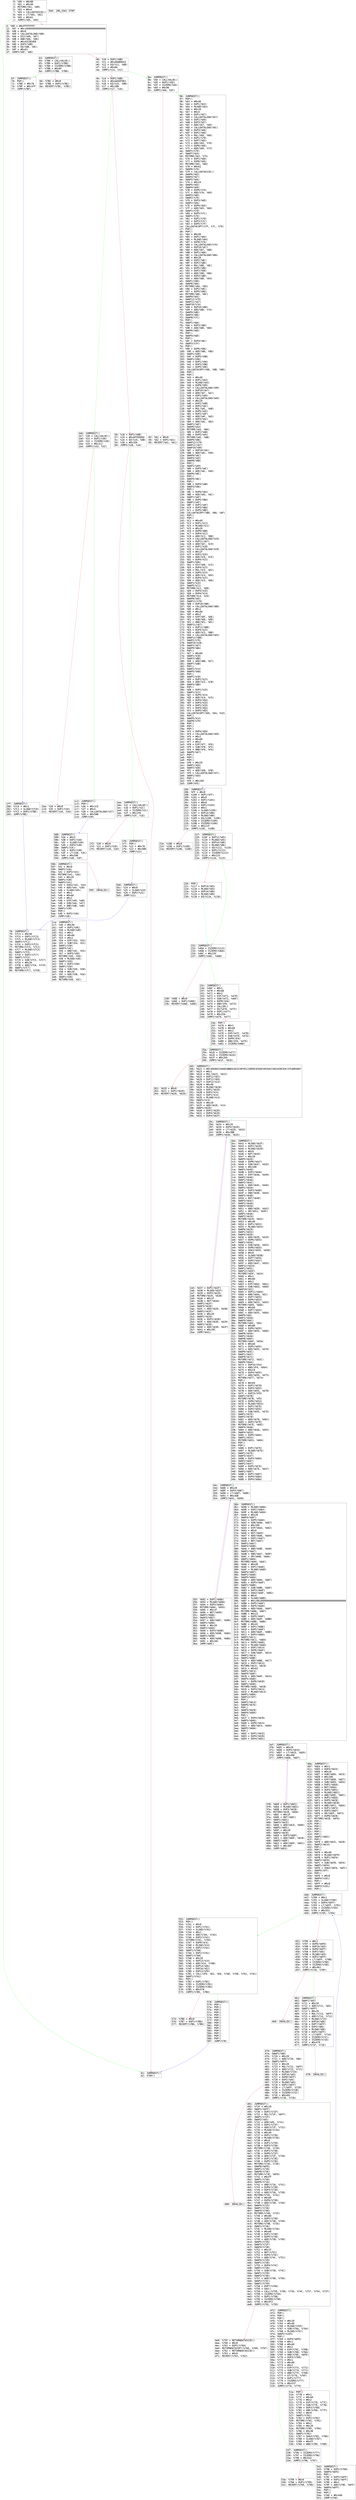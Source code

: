 digraph "graph.cfg.gv" {
	subgraph global {
		node [fontname=Courier fontsize=30.0 rank=same shape=box]
		block_0 [label="0: %00 = #0x80\l2: %01 = #0x40\l4: MSTORE(%01, %00)\l5: %02 = #0x4\l7: %03 = CALLDATASIZE()\l8: %04 = LT(%03, %02)\l9: %05 = #0x61\lc: JUMPI(%05, %04)\l"]
		block_d [label="d: %06 = #0xFFFFFFFF\l12: %07 = #0x100000000000000000000000000000000000000000000000000000000\l30: %08 = #0x0\l32: %09 = CALLDATALOAD(%08)\l33: %0A = DIV(%09, %07)\l34: %0B = AND(%0A, %06)\l35: %0C = #0x42CDE4E8\l3a: %0D = DUP2(%0B)\l3b: %0E = EQ(%0B, %0C)\l3c: %0F = #0x63\l3f: JUMPI(%0F, %0E)\l"]
		block_40 [label="40: %10 = DUP1(%0B)\l41: %11 = #0xA0AB9653\l46: %12 = EQ(%11, %0B)\l47: %13 = #0x8A\l4a: JUMPI(%13, %12)\l"]
		block_4b [label="4b: %14 = DUP1(%0B)\l4c: %15 = #0xAA5DF9E2\l51: %16 = EQ(%15, %0B)\l52: %17 = #0x1B6\l55: JUMPI(%17, %16)\l"]
		block_56 [label="56: %18 = DUP1(%0B)\l57: %19 = #0xAFFED0E0\l5c: %1A = EQ(%19, %0B)\l5d: %1B = #0x1EA\l60: JUMPI(%1B, %1A)\l"]
		block_61 [label="61: JUMPDEST()\l62: STOP()\l"]
		block_63 [label="63: JUMPDEST()\l64: %7B8 = CALLVALUE()\l65: %7B9 = DUP1(%7B8)\l66: %7BA = ISZERO(%7B8)\l67: %7BB = #0x6F\l6a: JUMPI(%7BB, %7BA)\l"]
		block_6b [label="6b: %7BC = #0x0\l6d: %7BD = DUP1(%7BC)\l6e: REVERT(%7BC, %7BC)\l"]
		block_6f [label="6f: JUMPDEST()\l70: POP()\l71: %7BE = #0x78\l74: %7BF = #0x1FF\l77: JUMP(%7BF)\l"]
		block_78 [label="78: JUMPDEST()\l79: %7C3 = #0x40\l7b: %7C4 = DUP1(%7C3)\l7c: %7C5 = MLOAD(%7C3)\l7d: SWAP2(%7C1)\l7e: %7C6 = DUP3(%7C5)\l7f: MSTORE(%7C5, %7C1)\l80: %7C7 = MLOAD(%7C3)\l81: SWAP1(%7C5)\l82: %7C8 = DUP2(%7C7)\l83: SWAP1(%7C5)\l84: %7C9 = SUB(%7C5, %7C7)\l85: %7CA = #0x20\l87: %7CB = ADD(%7CA, %7C9)\l88: SWAP1(%7C7)\l89: RETURN(%7C7, %7CB)\l"]
		block_8a [label="8a: JUMPDEST()\l8b: %5D = CALLVALUE()\l8c: %5E = DUP1(%5D)\l8d: %5F = ISZERO(%5D)\l8e: %60 = #0x96\l91: JUMPI(%60, %5F)\l"]
		block_92 [label="92: %61 = #0x0\l94: %62 = DUP1(%61)\l95: REVERT(%61, %61)\l"]
		block_96 [label="96: JUMPDEST()\l97: POP()\l98: %63 = #0x40\l9a: %64 = DUP1(%63)\l9b: %65 = MLOAD(%63)\l9c: %66 = #0x20\l9e: %67 = #0x4\la0: %68 = DUP1(%67)\la1: %69 = CALLDATALOAD(%67)\la2: %6A = DUP1(%69)\la3: %6B = DUP3(%67)\la4: %6C = ADD(%67, %69)\la5: %6D = CALLDATALOAD(%6C)\la6: %6E = DUP4(%66)\la7: %6F = DUP2(%6D)\la8: %70 = MUL(%6D, %66)\la9: %71 = DUP1(%70)\laa: %72 = DUP7(%65)\lab: %73 = ADD(%65, %70)\lac: %74 = DUP6(%66)\lad: %75 = ADD(%66, %73)\lae: SWAP1(%70)\laf: SWAP7(%63)\lb0: MSTORE(%63, %75)\lb1: %76 = DUP1(%6D)\lb2: %77 = DUP6(%65)\lb3: MSTORE(%65, %6D)\lb4: %78 = #0x61\lb7: SWAP6(%70)\lb8: %79 = CALLDATASIZE()\lb9: SWAP6(%65)\lba: SWAP4(%67)\lbb: SWAP5(%66)\lbc: %7A = #0x24\lbe: SWAP5(%65)\lbf: SWAP4(%69)\lc0: %7B = DUP6(%7A)\lc1: %7C = ADD(%7A, %69)\lc2: SWAP3(%6D)\lc3: SWAP2(%70)\lc4: %7D = DUP3(%6D)\lc5: SWAP2(%66)\lc6: %7E = DUP6(%65)\lc7: %7F = ADD(%65, %66)\lc8: SWAP1(%70)\lc9: %80 = DUP5(%7C)\lca: SWAP1(%70)\lcb: %81 = DUP1(%70)\lcc: %82 = DUP3(%7C)\lcd: %83 = DUP5(%7F)\lce: CALLDATACOPY(%7F, %7C, %70)\lcf: POP()\ld0: POP()\ld1: %84 = #0x40\ld3: %85 = DUP1(%84)\ld4: %86 = MLOAD(%84)\ld5: %87 = DUP8(%7A)\ld6: %88 = CALLDATALOAD(%7A)\ld7: %89 = DUP10(%67)\ld8: %8A = ADD(%67, %88)\ld9: %8B = DUP1(%8A)\lda: %8C = CALLDATALOAD(%8A)\ldb: %8D = #0x20\ldd: %8E = DUP2(%8C)\lde: %8F = DUP2(%8D)\ldf: %90 = MUL(%8D, %8C)\le0: %91 = DUP5(%86)\le1: %92 = DUP2(%90)\le2: %93 = ADD(%90, %86)\le3: %94 = DUP3(%8D)\le4: %95 = ADD(%8D, %93)\le5: SWAP1(%90)\le6: SWAP6(%84)\le7: MSTORE(%84, %95)\le8: %96 = DUP2(%8C)\le9: %97 = DUP5(%86)\lea: MSTORE(%86, %8C)\leb: SWAP9(%65)\lec: SWAP12(%79)\led: SWAP11(%67)\lee: SWAP10(%7A)\lef: %98 = DUP10(%8D)\lf0: %99 = ADD(%8D, %7A)\lf1: SWAP9(%8D)\lf2: SWAP3(%86)\lf3: SWAP8(%7C)\lf4: POP()\lf5: SWAP1(%8A)\lf6: %9A = DUP3(%8D)\lf7: %9B = ADD(%8D, %8A)\lf8: SWAP6(%6D)\lf9: POP()\lfa: SWAP4(%6D)\lfb: POP()\lfc: %9C = DUP4(%8C)\lfd: SWAP3(%7F)\lfe: POP()\lff: %9D = DUP6(%86)\l100: %9E = ADD(%86, %8D)\l101: SWAP1(%90)\l102: %9F = DUP5(%9B)\l103: SWAP1(%90)\l104: %A0 = DUP1(%90)\l105: %A1 = DUP3(%9B)\l106: %A2 = DUP5(%9E)\l107: CALLDATACOPY(%9E, %9B, %90)\l108: POP()\l109: POP()\l10a: %A3 = #0x40\l10c: %A4 = DUP1(%A3)\l10d: %A5 = MLOAD(%A3)\l10e: %A6 = DUP8(%99)\l10f: %A7 = CALLDATALOAD(%99)\l110: %A8 = DUP10(%67)\l111: %A9 = ADD(%67, %A7)\l112: %AA = DUP1(%A9)\l113: %AB = CALLDATALOAD(%A9)\l114: %AC = #0x20\l116: %AD = DUP2(%AB)\l117: %AE = DUP2(%AC)\l118: %AF = MUL(%AC, %AB)\l119: %B0 = DUP5(%A5)\l11a: %B1 = DUP2(%AF)\l11b: %B2 = ADD(%AF, %A5)\l11c: %B3 = DUP3(%AC)\l11d: %B4 = ADD(%AC, %B2)\l11e: SWAP1(%AF)\l11f: SWAP6(%A3)\l120: MSTORE(%A3, %B4)\l121: %B5 = DUP2(%AB)\l122: %B6 = DUP5(%A5)\l123: MSTORE(%A5, %AB)\l124: SWAP9(%86)\l125: SWAP12(%79)\l126: SWAP11(%67)\l127: SWAP10(%99)\l128: %B7 = DUP10(%AC)\l129: %B8 = ADD(%AC, %99)\l12a: SWAP9(%AC)\l12b: SWAP3(%A5)\l12c: SWAP8(%9B)\l12d: POP()\l12e: SWAP1(%A9)\l12f: %B9 = DUP3(%AC)\l130: %BA = ADD(%AC, %A9)\l131: SWAP6(%8C)\l132: POP()\l133: SWAP4(%8C)\l134: POP()\l135: %BB = DUP4(%AB)\l136: SWAP3(%9E)\l137: POP()\l138: %BC = DUP6(%A5)\l139: %BD = ADD(%A5, %AC)\l13a: SWAP1(%AF)\l13b: %BE = DUP5(%BA)\l13c: SWAP1(%AF)\l13d: %BF = DUP1(%AF)\l13e: %C0 = DUP3(%BA)\l13f: %C1 = DUP5(%BD)\l140: CALLDATACOPY(%BD, %BA, %AF)\l141: POP()\l142: POP()\l143: %C2 = #0x40\l145: %C3 = DUP1(%C2)\l146: %C4 = MLOAD(%C2)\l147: %C5 = #0x20\l149: %C6 = DUP9(%B8)\l14a: %C7 = DUP4(%C2)\l14b: %C8 = ADD(%C2, %B8)\l14c: %C9 = CALLDATALOAD(%C8)\l14d: %CA = DUP11(%67)\l14e: %CB = ADD(%67, %C9)\l14f: %CC = DUP1(%CB)\l150: %CD = CALLDATALOAD(%CB)\l151: %CE = #0x1F\l153: %CF = DUP2(%CD)\l154: %D0 = ADD(%CD, %CE)\l155: %D1 = DUP4(%C5)\l156: SWAP1(%D0)\l157: %D2 = DIV(%D0, %C5)\l158: %D3 = DUP4(%C5)\l159: %D4 = MUL(%C5, %D2)\l15a: %D5 = DUP5(%C4)\l15b: %D6 = ADD(%C4, %D4)\l15c: %D7 = DUP4(%C5)\l15d: %D8 = ADD(%C5, %D6)\l15e: SWAP1(%CD)\l15f: SWAP5(%C2)\l160: MSTORE(%C2, %D8)\l161: %D9 = DUP4(%CD)\l162: %DA = DUP4(%C4)\l163: MSTORE(%C4, %CD)\l164: SWAP8(%A5)\l165: SWAP11(%79)\l166: %DB = DUP10(%B8)\l167: %DC = CALLDATALOAD(%B8)\l168: %DD = #0x1\l16a: %DE = #0xA0\l16c: %DF = #0x2\l16e: %E0 = EXP(%DF, %DE)\l16f: %E1 = SUB(%E0, %DD)\l170: %E2 = AND(%E1, %DC)\l171: SWAP11(%67)\l172: %E3 = DUP11(%B8)\l173: %E4 = DUP4(%C5)\l174: %E5 = ADD(%C5, %B8)\l175: %E6 = CALLDATALOAD(%E5)\l176: SWAP11(%B8)\l177: SWAP2(%79)\l178: SWAP10(%CB)\l179: SWAP1(%67)\l17a: SWAP9(%BA)\l17b: POP()\l17c: %E7 = #0x60\l17e: SWAP1(%CB)\l17f: SWAP2(%B8)\l180: %E8 = ADD(%B8, %E7)\l181: SWAP7(%AB)\l182: POP()\l183: SWAP2(%C4)\l184: SWAP5(%AB)\l185: POP()\l186: SWAP1(%CB)\l187: %E9 = DUP2(%C5)\l188: %EA = ADD(%C5, %CB)\l189: SWAP3(%BD)\l18a: POP()\l18b: %EB = DUP2(%CD)\l18c: SWAP1(%C5)\l18d: %EC = DUP5(%C4)\l18e: %ED = ADD(%C4, %C5)\l18f: %EE = DUP4(%EA)\l190: %EF = DUP3(%CD)\l191: %F0 = DUP1(%CD)\l192: %F1 = DUP3(%EA)\l193: %F2 = DUP5(%ED)\l194: CALLDATACOPY(%ED, %EA, %CD)\l195: POP()\l196: SWAP5(%C4)\l197: SWAP8(%79)\l198: POP()\l199: POP()\l19a: POP()\l19b: %F3 = DUP4(%E8)\l19c: %F4 = CALLDATALOAD(%E8)\l19d: %F5 = #0x1\l19f: %F6 = #0xA0\l1a1: %F7 = #0x2\l1a3: %F8 = EXP(%F7, %F6)\l1a4: %F9 = SUB(%F8, %F5)\l1a5: %FA = AND(%F9, %F4)\l1a6: SWAP5(%67)\l1a7: POP()\l1a8: POP()\l1a9: POP()\l1aa: %FB = #0x20\l1ac: SWAP1(%EA)\l1ad: SWAP2(%E8)\l1ae: %FC = ADD(%E8, %FB)\l1af: %FD = CALLDATALOAD(%FC)\l1b0: SWAP1(%EA)\l1b1: POP()\l1b2: %FE = #0x205\l1b5: JUMP(%FE)\l"]
		block_1b6 [label="1b6: JUMPDEST()\l1b7: %30 = CALLVALUE()\l1b8: %31 = DUP1(%30)\l1b9: %32 = ISZERO(%30)\l1ba: %33 = #0x1C2\l1bd: JUMPI(%33, %32)\l"]
		block_1be [label="1be: %34 = #0x0\l1c0: %35 = DUP1(%34)\l1c1: REVERT(%34, %34)\l"]
		block_1c2 [label="1c2: JUMPDEST()\l1c3: POP()\l1c4: %36 = #0x1CE\l1c7: %37 = #0x4\l1c9: %38 = CALLDATALOAD(%37)\l1ca: %39 = #0x588\l1cd: JUMP(%39)\l"]
		block_1ce [label="1ce: JUMPDEST()\l1cf: %4E = #0x40\l1d1: %4F = DUP1(%4E)\l1d2: %50 = MLOAD(%4E)\l1d3: %51 = #0x1\l1d5: %52 = #0xA0\l1d7: %53 = #0x2\l1d9: %54 = EXP(%53, %52)\l1da: %55 = SUB(%54, %51)\l1db: SWAP1(%50)\l1dc: SWAP3(%4C)\l1dd: %56 = AND(%4C, %55)\l1de: %57 = DUP3(%50)\l1df: MSTORE(%50, %56)\l1e0: %58 = MLOAD(%4E)\l1e1: SWAP1(%50)\l1e2: %59 = DUP2(%58)\l1e3: SWAP1(%50)\l1e4: %5A = SUB(%50, %58)\l1e5: %5B = #0x20\l1e7: %5C = ADD(%5B, %5A)\l1e8: SWAP1(%58)\l1e9: RETURN(%58, %5C)\l"]
		block_1ea [label="1ea: JUMPDEST()\l1eb: %1C = CALLVALUE()\l1ec: %1D = DUP1(%1C)\l1ed: %1E = ISZERO(%1C)\l1ee: %1F = #0x1F6\l1f1: JUMPI(%1F, %1E)\l"]
		block_1f2 [label="1f2: %20 = #0x0\l1f4: %21 = DUP1(%20)\l1f5: REVERT(%20, %20)\l"]
		block_1f6 [label="1f6: JUMPDEST()\l1f7: POP()\l1f8: %22 = #0x78\l1fb: %23 = #0x5B0\l1fe: JUMP(%23)\l"]
		block_1ff [label="1ff: JUMPDEST()\l200: %7C0 = #0x1\l202: %7C1 = SLOAD(%7C0)\l203: %7C2 = DUP2(%7BE)\l204: JUMP(%7BE)\l"]
		block_205 [label="205: JUMPDEST()\l206: %FF = #0x0\l208: %100 = DUP1(%FF)\l209: %101 = #0x0\l20b: %102 = DUP1(%101)\l20c: %103 = #0x0\l20e: %104 = DUP1(%103)\l20f: %105 = #0x1\l211: %106 = SLOAD(%105)\l212: %107 = DUP14(%86)\l213: %108 = MLOAD(%86)\l214: %109 = EQ(%108, %106)\l215: %10A = ISZERO(%109)\l216: %10B = ISZERO(%10A)\l217: %10C = #0x21F\l21a: JUMPI(%10C, %10B)\l"]
		block_21b [label="21b: %10D = #0x0\l21d: %10E = DUP1(%10D)\l21e: REVERT(%10D, %10D)\l"]
		block_21f [label="21f: JUMPDEST()\l220: %10F = DUP12(%A5)\l221: %110 = MLOAD(%A5)\l222: %111 = DUP14(%86)\l223: %112 = MLOAD(%86)\l224: %113 = EQ(%112, %110)\l225: %114 = DUP1(%113)\l226: %115 = ISZERO(%113)\l227: %116 = #0x231\l22a: JUMPI(%116, %115)\l"]
		block_22b [label="22b: POP()\l22c: %117 = DUP14(%65)\l22d: %118 = MLOAD(%65)\l22e: %119 = DUP14(%86)\l22f: %11A = MLOAD(%86)\l230: %11B = EQ(%11A, %118)\l"]
		block_231 [label="231: JUMPDEST()\l232: %46A = ISZERO(%113)\l233: %46B = ISZERO(%46A)\l234: %46C = #0x23C\l237: JUMPI(%46C, %46B)\l"]
		block_238 [label="238: %46D = #0x0\l23a: %46E = DUP1(%46D)\l23b: REVERT(%46D, %46D)\l"]
		block_23c [label="23c: JUMPDEST()\l23d: %46F = #0x1\l23f: %470 = #0xA0\l241: %471 = #0x2\l243: %472 = EXP(%471, %470)\l244: %473 = SUB(%472, %46F)\l245: %474 = DUP9(%FA)\l246: %475 = AND(%FA, %473)\l247: %476 = CALLER()\l248: %477 = EQ(%476, %475)\l249: %478 = DUP1(%477)\l24a: %479 = #0x25A\l24d: JUMPI(%479, %477)\l"]
		block_24e [label="24e: POP()\l24f: %47A = #0x1\l251: %47B = #0xA0\l253: %47C = #0x2\l255: %47D = EXP(%47C, %47B)\l256: %47E = SUB(%47D, %47A)\l257: %47F = DUP9(%FA)\l258: %480 = AND(%FA, %47E)\l259: %481 = ISZERO(%480)\l"]
		block_25a [label="25a: JUMPDEST()\l25b: %61D = ISZERO(%477)\l25c: %61E = ISZERO(%61D)\l25d: %61F = #0x265\l260: JUMPI(%61F, %61E)\l"]
		block_261 [label="261: %620 = #0x0\l263: %621 = DUP1(%620)\l264: REVERT(%620, %620)\l"]
		block_265 [label="265: JUMPDEST()\l266: %622 = #0x3EE892349AE4BBE61DCE18F95115B5DC02DAF49204CC602458CD4C1F540D56D7\l287: %623 = #0x1\l289: %624 = MUL(%623, %622)\l28a: %625 = DUP12(%E2)\l28b: %626 = DUP12(%E6)\l28c: %627 = DUP12(%C4)\l28d: %628 = #0x40\l28f: %629 = MLOAD(%628)\l290: %62A = DUP1(%629)\l291: %62B = DUP3(%C4)\l292: %62C = DUP1(%C4)\l293: %62D = MLOAD(%C4)\l294: SWAP1(%C4)\l295: %62E = #0x20\l297: %62F = ADD(%62E, %C4)\l298: SWAP1(%62D)\l299: %630 = DUP1(%62D)\l29a: %631 = DUP4(%629)\l29b: %632 = DUP4(%62F)\l"]
		block_29c [label="29c: JUMPDEST()\l29d: %633 = #0x20\l29f: %634 = DUP4(%62D)\l2a0: %635 = LT(%62D, %633)\l2a1: %636 = #0x2BB\l2a4: JUMPI(%636, %635)\l"]
		block_2a5 [label="2a5: %637 = DUP1(%62F)\l2a6: %638 = MLOAD(%62F)\l2a7: %639 = DUP3(%629)\l2a8: MSTORE(%629, %638)\l2a9: %63A = #0x1F\l2ab: %63B = NOT(%63A)\l2ac: SWAP1(%62F)\l2ad: SWAP3(%62D)\l2ae: %63C = ADD(%62D, %63B)\l2af: SWAP2(%62F)\l2b0: %63D = #0x20\l2b2: SWAP2(%629)\l2b3: %63E = DUP3(%63D)\l2b4: %63F = ADD(%63D, %629)\l2b5: SWAP2(%63D)\l2b6: %640 = ADD(%63D, %62F)\l2b7: %641 = #0x29C\l2ba: JUMP(%641)\l"]
		block_2bb [label="2bb: JUMPDEST()\l2bc: %642 = MLOAD(%62F)\l2bd: %643 = DUP2(%629)\l2be: %644 = MLOAD(%629)\l2bf: %645 = #0x0\l2c1: %646 = NOT(%645)\l2c2: %647 = #0x20\l2c4: SWAP5(%62D)\l2c5: %648 = DUP6(%647)\l2c6: %649 = SUB(%647, %62D)\l2c7: %64A = #0x100\l2ca: SWAP1(%649)\l2cb: %64B = DUP2(%64A)\l2cc: %64C = EXP(%64A, %649)\l2cd: SWAP2(%646)\l2ce: SWAP1(%64A)\l2cf: SWAP2(%64C)\l2d0: %64D = ADD(%64C, %646)\l2d1: SWAP2(%644)\l2d2: %64E = DUP3(%64D)\l2d3: %64F = AND(%64D, %644)\l2d4: SWAP2(%64D)\l2d5: %650 = NOT(%64D)\l2d6: SWAP3(%642)\l2d7: SWAP1(%64A)\l2d8: SWAP3(%650)\l2d9: %651 = AND(%650, %642)\l2da: %652 = OR(%651, %64F)\l2db: SWAP1(%64A)\l2dc: SWAP2(%629)\l2dd: MSTORE(%629, %652)\l2de: %653 = #0x40\l2e0: %654 = DUP1(%653)\l2e1: %655 = MLOAD(%653)\l2e2: SWAP6(%629)\l2e3: SWAP1(%653)\l2e4: SWAP4(%62D)\l2e5: %656 = ADD(%62D, %629)\l2e6: %657 = DUP6(%655)\l2e7: SWAP1(%656)\l2e8: %658 = SUB(%656, %655)\l2e9: %659 = DUP6(%655)\l2ea: %65A = SHA3(%655, %658)\l2eb: %65B = #0x0\l2ed: %65C = SLOAD(%65B)\l2ee: %65D = DUP7(%655)\l2ef: %65E = DUP5(%647)\l2f0: %65F = ADD(%647, %655)\l2f1: SWAP12(%624)\l2f2: SWAP1(%65C)\l2f3: SWAP12(%65F)\l2f4: MSTORE(%65F, %624)\l2f5: %660 = #0x1\l2f7: %661 = #0xA0\l2f9: %662 = #0x2\l2fb: %663 = EXP(%662, %661)\l2fc: %664 = SUB(%663, %660)\l2fd: SWAP10(%E2)\l2fe: %665 = DUP11(%664)\l2ff: %666 = AND(%664, %E2)\l300: %667 = DUP7(%655)\l301: %668 = DUP6(%653)\l302: %669 = ADD(%653, %655)\l303: MSTORE(%669, %666)\l304: %66A = #0x60\l306: %66B = DUP7(%655)\l307: %66C = ADD(%655, %66A)\l308: SWAP9(%E6)\l309: SWAP1(%65A)\l30a: SWAP9(%66C)\l30b: MSTORE(%66C, %E6)\l30c: %66D = #0x80\l30e: %66E = DUP6(%655)\l30f: %66F = ADD(%655, %66D)\l310: SWAP8(%65A)\l311: SWAP1(%64A)\l312: SWAP8(%66F)\l313: MSTORE(%66F, %65A)\l314: %670 = #0xA0\l316: %671 = DUP5(%655)\l317: %672 = ADD(%655, %670)\l318: SWAP9(%65C)\l319: SWAP1(%647)\l31a: SWAP9(%672)\l31b: MSTORE(%672, %65C)\l31c: SWAP6(%664)\l31d: %673 = DUP16(%FA)\l31e: %674 = AND(%FA, %664)\l31f: %675 = #0xC0\l321: %676 = DUP4(%655)\l322: %677 = ADD(%655, %675)\l323: MSTORE(%677, %674)\l324: POP()\l325: %678 = #0xE0\l327: %679 = DUP1(%678)\l328: %67A = DUP3(%655)\l329: %67B = ADD(%655, %678)\l32a: %67C = DUP15(%FD)\l32b: SWAP1(%67B)\l32c: MSTORE(%67B, %FD)\l32d: %67D = DUP6(%653)\l32e: %67E = MLOAD(%653)\l32f: %67F = DUP1(%67E)\l330: %680 = DUP4(%655)\l331: %681 = SUB(%655, %67E)\l332: SWAP1(%67E)\l333: SWAP2(%678)\l334: %682 = ADD(%678, %681)\l335: %683 = DUP2(%67E)\l336: MSTORE(%67E, %682)\l337: SWAP4(%64A)\l338: %684 = ADD(%64A, %655)\l339: SWAP4(%653)\l33a: %685 = DUP5(%684)\l33b: SWAP1(%653)\l33c: MSTORE(%653, %684)\l33d: POP()\l33e: POP()\l33f: %686 = DUP1(%67E)\l340: %687 = MLOAD(%67E)\l341: SWAP1(%67E)\l342: SWAP3(%647)\l343: %688 = DUP3(%684)\l344: SWAP2(%687)\l345: SWAP1(%647)\l346: %689 = DUP5(%67E)\l347: %68A = ADD(%67E, %647)\l348: SWAP1(%687)\l349: %68B = DUP1(%687)\l34a: %68C = DUP4(%684)\l34b: %68D = DUP4(%68A)\l"]
		block_34c [label="34c: JUMPDEST()\l34d: %68E = #0x20\l34f: %68F = DUP4(%687)\l350: %690 = LT(%687, %68E)\l351: %691 = #0x36B\l354: JUMPI(%691, %690)\l"]
		block_355 [label="355: %692 = DUP1(%68A)\l356: %693 = MLOAD(%68A)\l357: %694 = DUP3(%684)\l358: MSTORE(%684, %693)\l359: %695 = #0x1F\l35b: %696 = NOT(%695)\l35c: SWAP1(%68A)\l35d: SWAP3(%687)\l35e: %697 = ADD(%687, %696)\l35f: SWAP2(%68A)\l360: %698 = #0x20\l362: SWAP2(%684)\l363: %699 = DUP3(%698)\l364: %69A = ADD(%698, %684)\l365: SWAP2(%698)\l366: %69B = ADD(%698, %68A)\l367: %69C = #0x34C\l36a: JUMP(%69C)\l"]
		block_36b [label="36b: JUMPDEST()\l36c: %69D = MLOAD(%68A)\l36d: %69E = DUP2(%684)\l36e: %69F = MLOAD(%684)\l36f: %6A0 = #0x20\l371: SWAP4(%687)\l372: %6A1 = DUP5(%6A0)\l373: %6A2 = SUB(%6A0, %687)\l374: %6A3 = #0x100\l377: %6A4 = EXP(%6A3, %6A2)\l378: %6A5 = #0x0\l37a: %6A6 = NOT(%6A5)\l37b: %6A7 = ADD(%6A6, %6A4)\l37c: %6A8 = DUP1(%6A7)\l37d: %6A9 = NOT(%6A7)\l37e: SWAP1(%6A7)\l37f: SWAP3(%69D)\l380: %6AA = AND(%69D, %6A9)\l381: SWAP2(%6A7)\l382: %6AB = AND(%6A7, %69F)\l383: %6AC = OR(%6AB, %6AA)\l384: SWAP1(%684)\l385: MSTORE(%684, %6AC)\l386: %6AD = #0x40\l388: %6AE = DUP1(%6AD)\l389: %6AF = MLOAD(%6AD)\l38a: SWAP3(%687)\l38b: SWAP1(%6AD)\l38c: SWAP5(%684)\l38d: %6B0 = ADD(%684, %687)\l38e: %6B1 = DUP3(%6AF)\l38f: SWAP1(%6B0)\l390: %6B2 = SUB(%6B0, %6AF)\l391: %6B3 = DUP3(%6AF)\l392: %6B4 = SHA3(%6AF, %6B2)\l393: %6B5 = #0x4\l395: %6B6 = SLOAD(%6B5)\l396: %6B7 = #0x1901000000000000000000000000000000000000000000000000000000000000\l3b7: %6B8 = DUP5(%6AF)\l3b8: %6B9 = DUP5(%6A0)\l3b9: %6BA = ADD(%6A0, %6AF)\l3ba: MSTORE(%6BA, %6B7)\l3bb: %6BB = #0x22\l3bd: %6BC = DUP5(%6AF)\l3be: %6BD = ADD(%6AF, %6BB)\l3bf: MSTORE(%6BD, %6B6)\l3c0: %6BE = #0x42\l3c2: %6BF = DUP1(%6BE)\l3c3: %6C0 = DUP5(%6AF)\l3c4: %6C1 = ADD(%6AF, %6BE)\l3c5: %6C2 = DUP3(%6B4)\l3c6: SWAP1(%6C1)\l3c7: MSTORE(%6C1, %6B4)\l3c8: %6C3 = DUP6(%6AD)\l3c9: %6C4 = MLOAD(%6AD)\l3ca: %6C5 = DUP1(%6C4)\l3cb: %6C6 = DUP6(%6AF)\l3cc: %6C7 = SUB(%6AF, %6C4)\l3cd: SWAP1(%6C4)\l3ce: SWAP2(%6BE)\l3cf: %6C8 = ADD(%6BE, %6C7)\l3d0: %6C9 = DUP2(%6C4)\l3d1: MSTORE(%6C4, %6C8)\l3d2: %6CA = #0x62\l3d4: SWAP1(%6C4)\l3d5: SWAP4(%6AF)\l3d6: %6CB = ADD(%6AF, %6CA)\l3d7: SWAP5(%6AD)\l3d8: %6CC = DUP6(%6CB)\l3d9: SWAP1(%6AD)\l3da: MSTORE(%6AD, %6CB)\l3db: %6CD = DUP3(%6C4)\l3dc: %6CE = MLOAD(%6C4)\l3dd: SWAP1(%6B4)\l3de: SWAP13(%FF)\l3df: POP()\l3e0: SWAP2(%6C4)\l3e1: SWAP6(%67E)\l3e2: POP()\l3e3: SWAP3(%6CB)\l3e4: SWAP4(%684)\l3e5: POP()\l3e6: %6CF = DUP4(%6CB)\l3e7: SWAP3(%6A0)\l3e8: %6D0 = DUP6(%6C4)\l3e9: %6D1 = ADD(%6C4, %6A0)\l3ea: SWAP2(%68A)\l3eb: POP()\l3ec: %6D2 = DUP1(%6CE)\l3ed: %6D3 = DUP4(%6CB)\l3ee: %6D4 = DUP4(%6D1)\l"]
		block_3ef [label="3ef: JUMPDEST()\l3f0: %6D5 = #0x20\l3f2: %6D6 = DUP4(%6CE)\l3f3: %6D7 = LT(%6CE, %6D5)\l3f4: %6D8 = #0x40E\l3f7: JUMPI(%6D8, %6D7)\l"]
		block_3f8 [label="3f8: %6D9 = DUP1(%6D1)\l3f9: %6DA = MLOAD(%6D1)\l3fa: %6DB = DUP3(%6CB)\l3fb: MSTORE(%6CB, %6DA)\l3fc: %6DC = #0x1F\l3fe: %6DD = NOT(%6DC)\l3ff: SWAP1(%6D1)\l400: SWAP3(%6CE)\l401: %6DE = ADD(%6CE, %6DD)\l402: SWAP2(%6D1)\l403: %6DF = #0x20\l405: SWAP2(%6CB)\l406: %6E0 = DUP3(%6DF)\l407: %6E1 = ADD(%6DF, %6CB)\l408: SWAP2(%6DF)\l409: %6E2 = ADD(%6DF, %6D1)\l40a: %6E3 = #0x3EF\l40d: JUMP(%6E3)\l"]
		block_40e [label="40e: JUMPDEST()\l40f: %6E4 = #0x1\l411: %6E5 = DUP4(%6CE)\l412: %6E6 = #0x20\l414: %6E7 = SUB(%6E6, %6CE)\l415: %6E8 = #0x100\l418: %6E9 = EXP(%6E8, %6E7)\l419: %6EA = SUB(%6E9, %6E4)\l41a: %6EB = DUP1(%6EA)\l41b: %6EC = NOT(%6EA)\l41c: %6ED = DUP3(%6D1)\l41d: %6EE = MLOAD(%6D1)\l41e: %6EF = AND(%6EE, %6EC)\l41f: %6F0 = DUP2(%6EA)\l420: %6F1 = DUP5(%6CB)\l421: %6F2 = MLOAD(%6CB)\l422: %6F3 = AND(%6F2, %6EA)\l423: %6F4 = DUP1(%6F3)\l424: %6F5 = DUP3(%6EF)\l425: %6F6 = OR(%6EF, %6F3)\l426: %6F7 = DUP6(%6CB)\l427: MSTORE(%6CB, %6F6)\l428: POP()\l429: POP()\l42a: POP()\l42b: POP()\l42c: POP()\l42d: POP()\l42e: SWAP1(%6D1)\l42f: POP()\l430: %6F8 = ADD(%6CE, %6CB)\l431: SWAP2(%6C4)\l432: POP()\l433: POP()\l434: %6F9 = #0x40\l436: %6FA = MLOAD(%6F9)\l437: %6FB = DUP1(%6FA)\l438: SWAP2(%6F8)\l439: %6FC = SUB(%6F8, %6FA)\l43a: SWAP1(%6FA)\l43b: %6FD = SHA3(%6FA, %6FC)\l43c: SWAP5(%FF)\l43d: POP()\l43e: %6FE = #0x0\l440: SWAP4(%101)\l441: POP()\l442: %6FF = #0x0\l444: SWAP3(%101)\l445: POP()\l"]
		block_446 [label="446: JUMPDEST()\l447: %700 = #0x1\l449: %701 = SLOAD(%700)\l44a: %702 = DUP4(%6FF)\l44b: %703 = LT(%6FF, %701)\l44c: %704 = ISZERO(%703)\l44d: %705 = #0x552\l450: JUMPI(%705, %704)\l"]
		block_451 [label="451: %706 = #0x1\l453: %707 = DUP6(%6FD)\l454: %708 = DUP16(%65)\l455: %709 = DUP6(%6FF)\l456: %70A = DUP2(%65)\l457: %70B = MLOAD(%65)\l458: %70C = DUP2(%6FF)\l459: %70D = LT(%6FF, %70B)\l45a: %70E = ISZERO(%70D)\l45b: %70F = ISZERO(%70E)\l45c: %710 = #0x461\l45f: JUMPI(%710, %70F)\l"]
		block_460 [label="460: INVALID()\l"]
		block_461 [label="461: JUMPDEST()\l462: SWAP1(%65)\l463: %711 = #0x20\l465: %712 = ADD(%711, %65)\l466: SWAP1(%6FF)\l467: %713 = #0x20\l469: %714 = MUL(%713, %6FF)\l46a: %715 = ADD(%714, %712)\l46b: %716 = MLOAD(%715)\l46c: %717 = DUP16(%86)\l46d: %718 = DUP7(%6FF)\l46e: %719 = DUP2(%86)\l46f: %71A = MLOAD(%86)\l470: %71B = DUP2(%6FF)\l471: %71C = LT(%6FF, %71A)\l472: %71D = ISZERO(%71C)\l473: %71E = ISZERO(%71D)\l474: %71F = #0x479\l477: JUMPI(%71F, %71E)\l"]
		block_478 [label="478: INVALID()\l"]
		block_479 [label="479: JUMPDEST()\l47a: SWAP1(%86)\l47b: %720 = #0x20\l47d: %721 = ADD(%720, %86)\l47e: SWAP1(%6FF)\l47f: %722 = #0x20\l481: %723 = MUL(%722, %6FF)\l482: %724 = ADD(%723, %721)\l483: %725 = MLOAD(%724)\l484: %726 = DUP16(%A5)\l485: %727 = DUP8(%6FF)\l486: %728 = DUP2(%A5)\l487: %729 = MLOAD(%A5)\l488: %72A = DUP2(%6FF)\l489: %72B = LT(%6FF, %729)\l48a: %72C = ISZERO(%72B)\l48b: %72D = ISZERO(%72C)\l48c: %72E = #0x491\l48f: JUMPI(%72E, %72D)\l"]
		block_490 [label="490: INVALID()\l"]
		block_491 [label="491: JUMPDEST()\l492: %72F = #0x20\l494: SWAP1(%6FF)\l495: %730 = DUP2(%72F)\l496: %731 = MUL(%72F, %6FF)\l497: SWAP1(%72F)\l498: SWAP2(%A5)\l499: %732 = ADD(%A5, %731)\l49a: %733 = DUP2(%72F)\l49b: %734 = ADD(%72F, %732)\l49c: %735 = MLOAD(%734)\l49d: %736 = #0x40\l49f: %737 = DUP1(%736)\l4a0: %738 = MLOAD(%736)\l4a1: %739 = #0x0\l4a3: %73A = DUP1(%739)\l4a4: %73B = DUP3(%738)\l4a5: MSTORE(%738, %739)\l4a6: %73C = DUP2(%738)\l4a7: %73D = DUP6(%72F)\l4a8: %73E = ADD(%72F, %738)\l4a9: %73F = DUP1(%73E)\l4aa: %740 = DUP5(%736)\l4ab: MSTORE(%736, %73E)\l4ac: SWAP8(%6FD)\l4ad: SWAP1(%739)\l4ae: SWAP8(%73E)\l4af: MSTORE(%73E, %6FD)\l4b0: %741 = #0xFF\l4b2: SWAP1(%738)\l4b3: SWAP6(%716)\l4b4: %742 = AND(%716, %741)\l4b5: %743 = DUP6(%738)\l4b6: %744 = DUP3(%736)\l4b7: %745 = ADD(%736, %738)\l4b8: MSTORE(%745, %742)\l4b9: %746 = #0x60\l4bb: %747 = DUP6(%738)\l4bc: %748 = ADD(%738, %746)\l4bd: SWAP4(%725)\l4be: SWAP1(%736)\l4bf: SWAP4(%748)\l4c0: MSTORE(%748, %725)\l4c1: %749 = #0x80\l4c3: %74A = DUP5(%738)\l4c4: %74B = ADD(%738, %749)\l4c5: MSTORE(%74B, %735)\l4c6: SWAP1(%736)\l4c7: %74C = MLOAD(%736)\l4c8: %74D = #0xA0\l4ca: %74E = DUP1(%74D)\l4cb: %74F = DUP5(%738)\l4cc: %750 = ADD(%738, %74D)\l4cd: SWAP5(%739)\l4ce: SWAP3(%72F)\l4cf: SWAP4(%738)\l4d0: %751 = #0x1F\l4d2: %752 = NOT(%751)\l4d3: %753 = DUP4(%74C)\l4d4: %754 = ADD(%74C, %752)\l4d5: SWAP4(%739)\l4d6: SWAP1(%738)\l4d7: %755 = DUP4(%74C)\l4d8: SWAP1(%738)\l4d9: %756 = SUB(%738, %74C)\l4da: SWAP1(%739)\l4db: SWAP2(%74D)\l4dc: %757 = ADD(%74D, %756)\l4dd: SWAP2(%74C)\l4de: SWAP1(%739)\l4df: %758 = DUP7(%706)\l4e0: %759 = GAS()\l4e1: %75A = CALL(%759, %706, %739, %74C, %757, %754, %72F)\l4e2: %75B = ISZERO(%75A)\l4e3: %75C = DUP1(%75B)\l4e4: %75D = ISZERO(%75B)\l4e5: %75E = #0x4F2\l4e8: JUMPI(%75E, %75D)\l"]
		block_4e9 [label="4e9: %75F = RETURNDATASIZE()\l4ea: %760 = #0x0\l4ec: %761 = DUP1(%760)\l4ed: RETURNDATACOPY(%760, %760, %75F)\l4ee: %762 = RETURNDATASIZE()\l4ef: %763 = #0x0\l4f1: REVERT(%763, %762)\l"]
		block_4f2 [label="4f2: JUMPDEST()\l4f3: POP()\l4f4: POP()\l4f5: POP()\l4f6: %764 = #0x20\l4f8: %765 = #0x40\l4fa: %766 = MLOAD(%765)\l4fb: %767 = SUB(%766, %764)\l4fc: %768 = MLOAD(%767)\l4fd: SWAP2(%103)\l4fe: POP()\l4ff: %769 = DUP4(%6FE)\l500: %76A = #0x1\l502: %76B = #0xA0\l504: %76C = #0x2\l506: %76D = EXP(%76C, %76B)\l507: %76E = SUB(%76D, %76A)\l508: %76F = AND(%76E, %6FE)\l509: %770 = DUP3(%768)\l50a: %771 = #0x1\l50c: %772 = #0xA0\l50e: %773 = #0x2\l510: %774 = EXP(%773, %772)\l511: %775 = SUB(%774, %771)\l512: %776 = AND(%775, %768)\l513: %777 = GT(%776, %76F)\l514: %778 = DUP1(%777)\l515: %779 = ISZERO(%777)\l516: %77A = #0x537\l519: JUMPI(%77A, %779)\l"]
		block_51a [label="51a: POP()\l51b: %77B = #0x1\l51d: %77C = #0xA0\l51f: %77D = #0x2\l521: %77E = EXP(%77D, %77C)\l522: %77F = SUB(%77E, %77B)\l523: %780 = DUP3(%768)\l524: %781 = AND(%768, %77F)\l525: %782 = #0x0\l527: SWAP1(%781)\l528: %783 = DUP2(%782)\l529: MSTORE(%782, %781)\l52a: %784 = #0x2\l52c: %785 = #0x20\l52e: MSTORE(%785, %784)\l52f: %786 = #0x40\l531: SWAP1(%782)\l532: %787 = SHA3(%782, %786)\l533: %788 = SLOAD(%787)\l534: %789 = #0xFF\l536: %78A = AND(%789, %788)\l"]
		block_537 [label="537: JUMPDEST()\l538: %796 = ISZERO(%777)\l539: %797 = ISZERO(%796)\l53a: %798 = #0x542\l53d: JUMPI(%798, %797)\l"]
		block_53e [label="53e: %799 = #0x0\l540: %79A = DUP1(%799)\l541: REVERT(%799, %799)\l"]
		block_542 [label="542: JUMPDEST()\l543: %79B = DUP2(%768)\l544: SWAP4(%6FE)\l545: POP()\l546: %79C = DUP3(%6FF)\l547: %79D = DUP1(%6FF)\l548: %79E = #0x1\l54a: %79F = ADD(%79E, %6FF)\l54b: SWAP4(%6FF)\l54c: POP()\l54d: POP()\l54e: %7A0 = #0x446\l551: JUMP(%7A0)\l"]
		block_552 [label="552: JUMPDEST()\l553: POP()\l554: %7A1 = #0x0\l556: %7A2 = DUP1(%7A1)\l557: %7A3 = SLOAD(%7A1)\l558: %7A4 = #0x1\l55a: %7A5 = ADD(%7A4, %7A3)\l55b: %7A6 = DUP2(%7A1)\l55c: SSTORE(%7A1, %7A5)\l55d: %7A7 = DUP9(%C4)\l55e: %7A8 = MLOAD(%C4)\l55f: %7A9 = DUP2(%7A1)\l560: SWAP1(%7A8)\l561: %7AA = DUP2(%7A1)\l562: SWAP1(%7A8)\l563: %7AB = #0x20\l565: %7AC = DUP13(%C4)\l566: %7AD = ADD(%C4, %7AB)\l567: %7AE = DUP14(%E6)\l568: %7AF = DUP16(%E2)\l569: %7B0 = DUP13(%FD)\l56a: %7B1 = CALL(%FD, %E2, %E6, %7AD, %7A8, %7A1, %7A1)\l56b: SWAP1(%7A1)\l56c: POP()\l56d: %7B2 = DUP1(%7B1)\l56e: %7B3 = ISZERO(%7B1)\l56f: %7B4 = ISZERO(%7B3)\l570: %7B5 = #0x578\l573: JUMPI(%7B5, %7B4)\l"]
		block_574 [label="574: %7B6 = #0x0\l576: %7B7 = DUP1(%7B6)\l577: REVERT(%7B6, %7B6)\l"]
		block_578 [label="578: JUMPDEST()\l579: POP()\l57a: POP()\l57b: POP()\l57c: POP()\l57d: POP()\l57e: POP()\l57f: POP()\l580: POP()\l581: POP()\l582: POP()\l583: POP()\l584: POP()\l585: POP()\l586: POP()\l587: JUMP(%78)\l"]
		block_588 [label="588: JUMPDEST()\l589: %3A = #0x3\l58b: %3B = DUP1(%3A)\l58c: %3C = SLOAD(%3A)\l58d: %3D = DUP3(%38)\l58e: SWAP1(%3C)\l58f: %3E = DUP2(%38)\l590: %3F = LT(%38, %3C)\l591: %40 = #0x596\l594: JUMPI(%40, %3F)\l"]
		block_595 [label="595: INVALID()\l"]
		block_596 [label="596: JUMPDEST()\l597: %41 = #0x0\l599: SWAP2(%3A)\l59a: %42 = DUP3(%41)\l59b: MSTORE(%41, %3A)\l59c: %43 = #0x20\l59e: SWAP1(%38)\l59f: SWAP2(%41)\l5a0: %44 = SHA3(%41, %43)\l5a1: %45 = ADD(%44, %38)\l5a2: %46 = SLOAD(%45)\l5a3: %47 = #0x1\l5a5: %48 = #0xA0\l5a7: %49 = #0x2\l5a9: %4A = EXP(%49, %48)\l5aa: %4B = SUB(%4A, %47)\l5ab: %4C = AND(%4B, %46)\l5ac: SWAP1(%38)\l5ad: POP()\l5ae: %4D = DUP2(%36)\l5af: JUMP(%36)\l"]
		block_5b0 [label="5b0: JUMPDEST()\l5b1: %24 = #0x0\l5b3: %25 = SLOAD(%24)\l5b4: %26 = DUP2(%22)\l5b5: JUMP(%22)\l"]
		block_5b6 [label="5b6: [NO_SSA] STOP\l"]
	}
	block_588 -> block_595 [color=red]
	block_451 -> block_461 [color=green]
	block_4f2 -> block_537 [color=green]
	block_0 -> block_d [color=red]
	block_4b -> block_1b6 [color=green]
	block_265 -> block_29c [color=cyan]
	block_446 -> block_552 [color=green]
	block_231 -> block_23c [color=green]
	block_446 -> block_451 [color=red]
	block_22b -> block_231 [color=cyan]
	block_479 -> block_491 [color=green]
	block_51a -> block_537 [color=cyan]
	block_24e -> block_25a [color=cyan]
	block_8a -> block_96 [color=green]
	block_1ff -> block_78 [color=blue]
	block_40 -> block_4b [color=red]
	block_491 -> block_4e9 [color=red]
	block_40e -> block_446 [color=cyan]
	block_1b6 -> block_1c2 [color=green]
	block_36b -> block_3ef [color=cyan]
	block_96 -> block_205 [color=blue]
	block_1f6 -> block_5b0 [color=blue]
	block_40 -> block_8a [color=green]
	block_2bb -> block_34c [color=cyan]
	block_29c -> block_2bb [color=green]
	block_596 -> block_1ce [color=blue]
	block_461 -> block_478 [color=red]
	block_25a -> block_265 [color=green]
	block_552 -> block_578 [color=green]
	block_4f2 -> block_51a [color=red]
	block_23c -> block_25a [color=green]
	block_205 -> block_21f [color=green]
	block_0 -> block_61 [color=green]
	block_1ea -> block_1f6 [color=green]
	block_8a -> block_92 [color=red]
	block_3ef -> block_40e [color=green]
	block_d -> block_63 [color=green]
	block_578 -> block_61 [color=blue]
	block_491 -> block_4f2 [color=green]
	block_d -> block_40 [color=red]
	block_205 -> block_21b [color=red]
	block_34c -> block_36b [color=green]
	block_56 -> block_1ea [color=green]
	block_588 -> block_596 [color=green]
	block_537 -> block_542 [color=green]
	block_63 -> block_6b [color=red]
	block_542 -> block_446 [color=blue]
	block_3f8 -> block_3ef [color=blue]
	block_3ef -> block_3f8 [color=red]
	block_6f -> block_1ff [color=blue]
	block_21f -> block_231 [color=green]
	block_1ea -> block_1f2 [color=red]
	block_552 -> block_574 [color=red]
	block_34c -> block_355 [color=red]
	block_537 -> block_53e [color=red]
	block_461 -> block_479 [color=green]
	block_1b6 -> block_1be [color=red]
	block_25a -> block_261 [color=red]
	block_4b -> block_56 [color=red]
	block_1c2 -> block_588 [color=blue]
	block_451 -> block_460 [color=red]
	block_5b0 -> block_78 [color=blue]
	block_231 -> block_238 [color=red]
	block_63 -> block_6f [color=green]
	block_355 -> block_34c [color=blue]
	block_21f -> block_22b [color=red]
	block_56 -> block_61 [color=red]
	block_479 -> block_490 [color=red]
	block_23c -> block_24e [color=red]
	block_2a5 -> block_29c [color=blue]
	block_29c -> block_2a5 [color=red]
}

